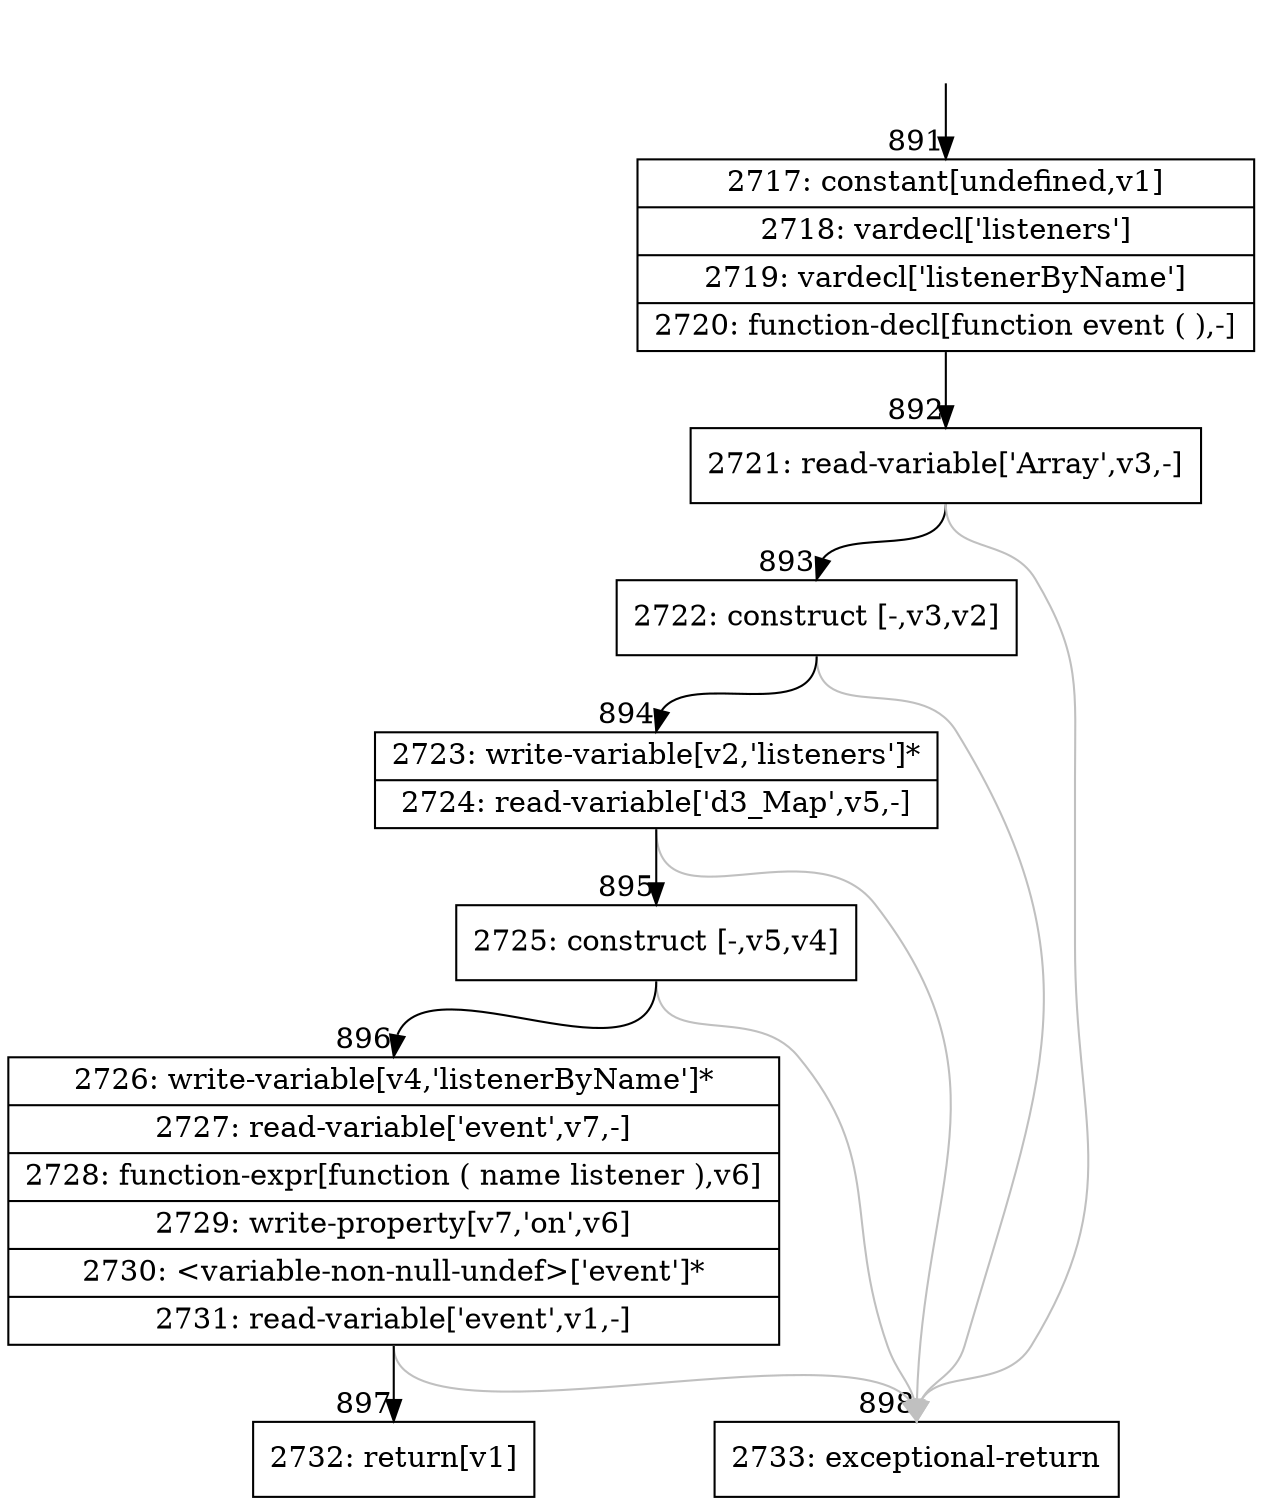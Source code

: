 digraph {
rankdir="TD"
BB_entry82[shape=none,label=""];
BB_entry82 -> BB891 [tailport=s, headport=n, headlabel="    891"]
BB891 [shape=record label="{2717: constant[undefined,v1]|2718: vardecl['listeners']|2719: vardecl['listenerByName']|2720: function-decl[function event ( ),-]}" ] 
BB891 -> BB892 [tailport=s, headport=n, headlabel="      892"]
BB892 [shape=record label="{2721: read-variable['Array',v3,-]}" ] 
BB892 -> BB893 [tailport=s, headport=n, headlabel="      893"]
BB892 -> BB898 [tailport=s, headport=n, color=gray, headlabel="      898"]
BB893 [shape=record label="{2722: construct [-,v3,v2]}" ] 
BB893 -> BB894 [tailport=s, headport=n, headlabel="      894"]
BB893 -> BB898 [tailport=s, headport=n, color=gray]
BB894 [shape=record label="{2723: write-variable[v2,'listeners']*|2724: read-variable['d3_Map',v5,-]}" ] 
BB894 -> BB895 [tailport=s, headport=n, headlabel="      895"]
BB894 -> BB898 [tailport=s, headport=n, color=gray]
BB895 [shape=record label="{2725: construct [-,v5,v4]}" ] 
BB895 -> BB896 [tailport=s, headport=n, headlabel="      896"]
BB895 -> BB898 [tailport=s, headport=n, color=gray]
BB896 [shape=record label="{2726: write-variable[v4,'listenerByName']*|2727: read-variable['event',v7,-]|2728: function-expr[function ( name listener ),v6]|2729: write-property[v7,'on',v6]|2730: \<variable-non-null-undef\>['event']*|2731: read-variable['event',v1,-]}" ] 
BB896 -> BB897 [tailport=s, headport=n, headlabel="      897"]
BB896 -> BB898 [tailport=s, headport=n, color=gray]
BB897 [shape=record label="{2732: return[v1]}" ] 
BB898 [shape=record label="{2733: exceptional-return}" ] 
//#$~ 520
}
